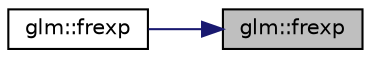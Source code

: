 digraph "glm::frexp"
{
 // LATEX_PDF_SIZE
  edge [fontname="Helvetica",fontsize="10",labelfontname="Helvetica",labelfontsize="10"];
  node [fontname="Helvetica",fontsize="10",shape=record];
  rankdir="RL";
  Node1 [label="glm::frexp",height=0.2,width=0.4,color="black", fillcolor="grey75", style="filled", fontcolor="black",tooltip=" "];
  Node1 -> Node2 [dir="back",color="midnightblue",fontsize="10",style="solid",fontname="Helvetica"];
  Node2 [label="glm::frexp",height=0.2,width=0.4,color="black", fillcolor="white", style="filled",URL="$namespaceglm.html#a0b0055e3fc459db5c3b7fa4acda93487",tooltip=" "];
}
